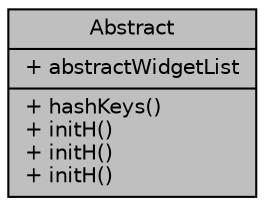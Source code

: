 digraph "Abstract"
{
 // INTERACTIVE_SVG=YES
  edge [fontname="Helvetica",fontsize="10",labelfontname="Helvetica",labelfontsize="10"];
  node [fontname="Helvetica",fontsize="10",shape=record];
  Node1 [label="{Abstract\n|+ abstractWidgetList\l|+ hashKeys()\l+ initH()\l+ initH()\l+ initH()\l}",height=0.2,width=0.4,color="black", fillcolor="grey75", style="filled", fontcolor="black"];
}
